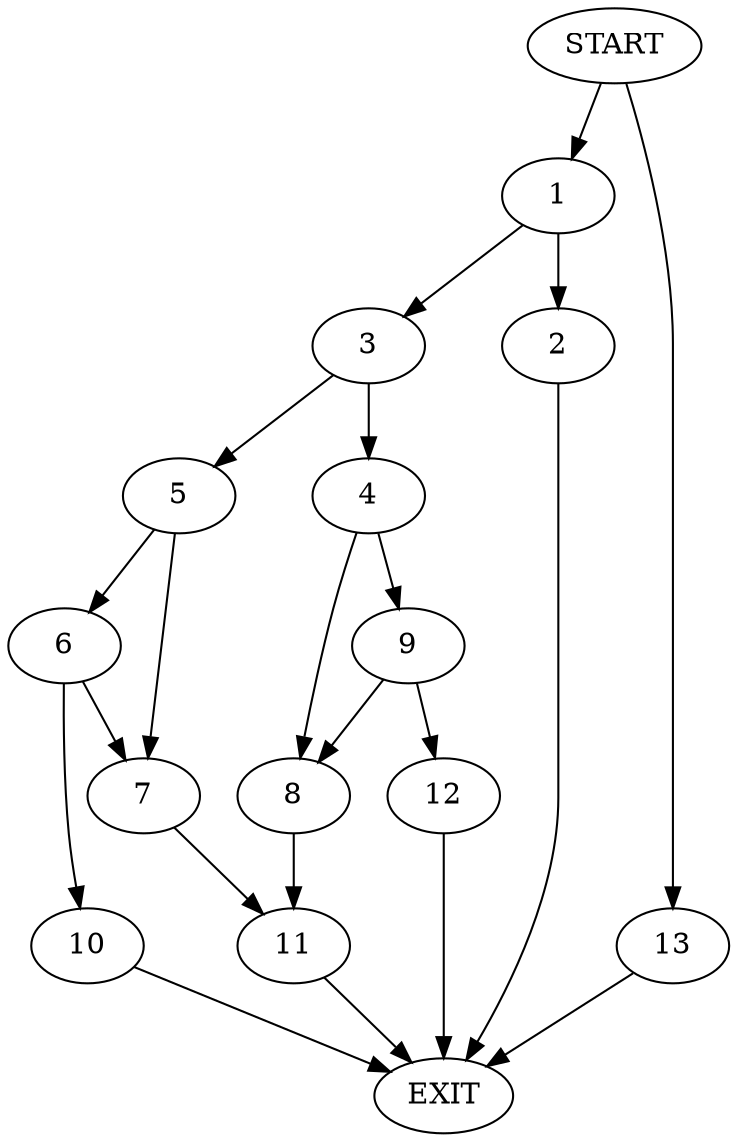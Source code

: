 digraph {
0 [label="START"]
14 [label="EXIT"]
0 -> 1
1 -> 2
1 -> 3
3 -> 4
3 -> 5
2 -> 14
5 -> 6
5 -> 7
4 -> 8
4 -> 9
6 -> 10
6 -> 7
7 -> 11
10 -> 14
11 -> 14
8 -> 11
9 -> 12
9 -> 8
12 -> 14
0 -> 13
13 -> 14
}
